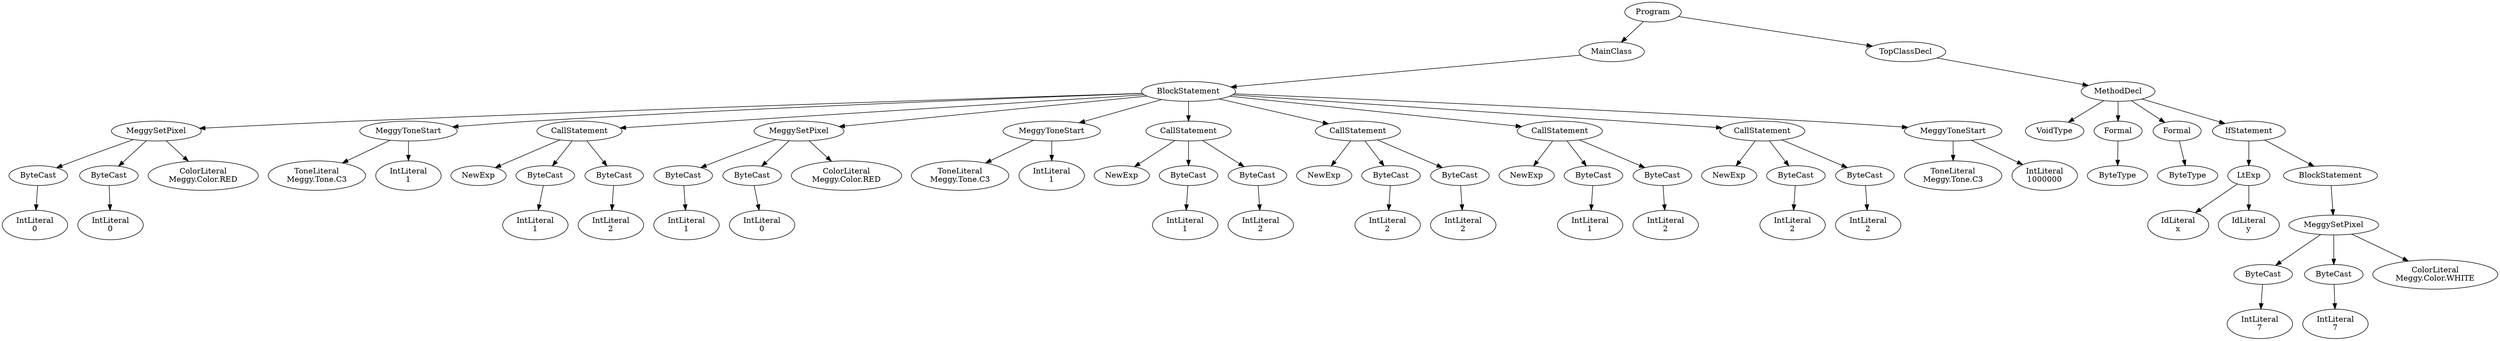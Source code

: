digraph ASTGraph {
0 [ label="Program" ];
1 [ label="MainClass" ];
0 -> 1
2 [ label="BlockStatement" ];
1 -> 2
3 [ label="MeggySetPixel" ];
2 -> 3
4 [ label="ByteCast" ];
3 -> 4
5 [ label="IntLiteral\n0" ];
4 -> 5
6 [ label="ByteCast" ];
3 -> 6
7 [ label="IntLiteral\n0" ];
6 -> 7
8 [ label="ColorLiteral\nMeggy.Color.RED" ];
3 -> 8
9 [ label="MeggyToneStart" ];
2 -> 9
10 [ label="ToneLiteral\nMeggy.Tone.C3" ];
9 -> 10
11 [ label="IntLiteral\n1" ];
9 -> 11
12 [ label="CallStatement" ];
2 -> 12
13 [ label="NewExp" ];
12 -> 13
14 [ label="ByteCast" ];
12 -> 14
15 [ label="IntLiteral\n1" ];
14 -> 15
16 [ label="ByteCast" ];
12 -> 16
17 [ label="IntLiteral\n2" ];
16 -> 17
18 [ label="MeggySetPixel" ];
2 -> 18
19 [ label="ByteCast" ];
18 -> 19
20 [ label="IntLiteral\n1" ];
19 -> 20
21 [ label="ByteCast" ];
18 -> 21
22 [ label="IntLiteral\n0" ];
21 -> 22
23 [ label="ColorLiteral\nMeggy.Color.RED" ];
18 -> 23
24 [ label="MeggyToneStart" ];
2 -> 24
25 [ label="ToneLiteral\nMeggy.Tone.C3" ];
24 -> 25
26 [ label="IntLiteral\n1" ];
24 -> 26
27 [ label="CallStatement" ];
2 -> 27
28 [ label="NewExp" ];
27 -> 28
29 [ label="ByteCast" ];
27 -> 29
30 [ label="IntLiteral\n1" ];
29 -> 30
31 [ label="ByteCast" ];
27 -> 31
32 [ label="IntLiteral\n2" ];
31 -> 32
33 [ label="CallStatement" ];
2 -> 33
34 [ label="NewExp" ];
33 -> 34
35 [ label="ByteCast" ];
33 -> 35
36 [ label="IntLiteral\n2" ];
35 -> 36
37 [ label="ByteCast" ];
33 -> 37
38 [ label="IntLiteral\n2" ];
37 -> 38
39 [ label="CallStatement" ];
2 -> 39
40 [ label="NewExp" ];
39 -> 40
41 [ label="ByteCast" ];
39 -> 41
42 [ label="IntLiteral\n1" ];
41 -> 42
43 [ label="ByteCast" ];
39 -> 43
44 [ label="IntLiteral\n2" ];
43 -> 44
45 [ label="CallStatement" ];
2 -> 45
46 [ label="NewExp" ];
45 -> 46
47 [ label="ByteCast" ];
45 -> 47
48 [ label="IntLiteral\n2" ];
47 -> 48
49 [ label="ByteCast" ];
45 -> 49
50 [ label="IntLiteral\n2" ];
49 -> 50
51 [ label="MeggyToneStart" ];
2 -> 51
52 [ label="ToneLiteral\nMeggy.Tone.C3" ];
51 -> 52
53 [ label="IntLiteral\n1000000" ];
51 -> 53
54 [ label="TopClassDecl" ];
0 -> 54
55 [ label="MethodDecl" ];
54 -> 55
56 [ label="VoidType" ];
55 -> 56
57 [ label="Formal" ];
55 -> 57
58 [ label="ByteType" ];
57 -> 58
59 [ label="Formal" ];
55 -> 59
60 [ label="ByteType" ];
59 -> 60
61 [ label="IfStatement" ];
55 -> 61
62 [ label="LtExp" ];
61 -> 62
63 [ label="IdLiteral\nx" ];
62 -> 63
64 [ label="IdLiteral\ny" ];
62 -> 64
65 [ label="BlockStatement" ];
61 -> 65
66 [ label="MeggySetPixel" ];
65 -> 66
67 [ label="ByteCast" ];
66 -> 67
68 [ label="IntLiteral\n7" ];
67 -> 68
69 [ label="ByteCast" ];
66 -> 69
70 [ label="IntLiteral\n7" ];
69 -> 70
71 [ label="ColorLiteral\nMeggy.Color.WHITE" ];
66 -> 71
}
